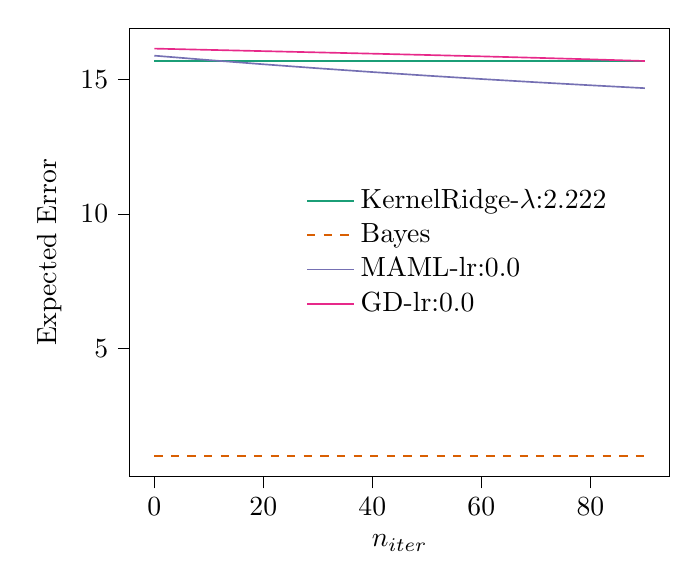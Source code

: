 % This file was created with tikzplotlib v0.10.1.
\begin{tikzpicture}

\definecolor{chocolate217952}{RGB}{217,95,2}
\definecolor{darkcyan27158119}{RGB}{27,158,119}
\definecolor{darkgray176}{RGB}{176,176,176}
\definecolor{deeppink23141138}{RGB}{231,41,138}
\definecolor{lightslategray117112179}{RGB}{117,112,179}

\begin{axis}[
legend cell align={left},
legend style={fill opacity=0.8, draw opacity=1, text opacity=1, at={(0.91,0.5)}, anchor=east, draw=none},
tick align=outside,
tick pos=left,
x grid style={darkgray176},
xlabel={\(\displaystyle n_{iter}\)},
xmin=-4.5, xmax=94.5,
xtick style={color=black},
y grid style={darkgray176},
ylabel={Expected Error},
ymin=0.243, ymax=16.896,
ytick style={color=black}
]
\addplot [semithick, darkcyan27158119]
table {%
0 15.685
10 15.685
20 15.685
30 15.685
40 15.685
50 15.685
60 15.685
70 15.685
80 15.685
90 15.685
};
\addlegendentry{KernelRidge-$\lambda$:2.222}
\addplot [semithick, chocolate217952, dashed]
table {%
0 1.0
10 1.0
20 1.0
30 1.0
40 1.0
50 1.0
60 1.0
70 1.0
80 1.0
90 1.0
};
\addlegendentry{Bayes}
\addplot [semithick, lightslategray117112179]
table {%
0 15.877
10 15.713
20 15.557
30 15.408
40 15.268
50 15.135
60 15.009
70 14.89
80 14.777
90 14.669
};
\addlegendentry{MAML-lr:0.0}
\addplot [semithick, deeppink23141138]
table {%
0 16.139
10 16.092
20 16.045
30 15.998
40 15.951
50 15.902
60 15.851
70 15.797
80 15.74
90 15.678
};
\addlegendentry{GD-lr:0.0}
\end{axis}

\end{tikzpicture}
